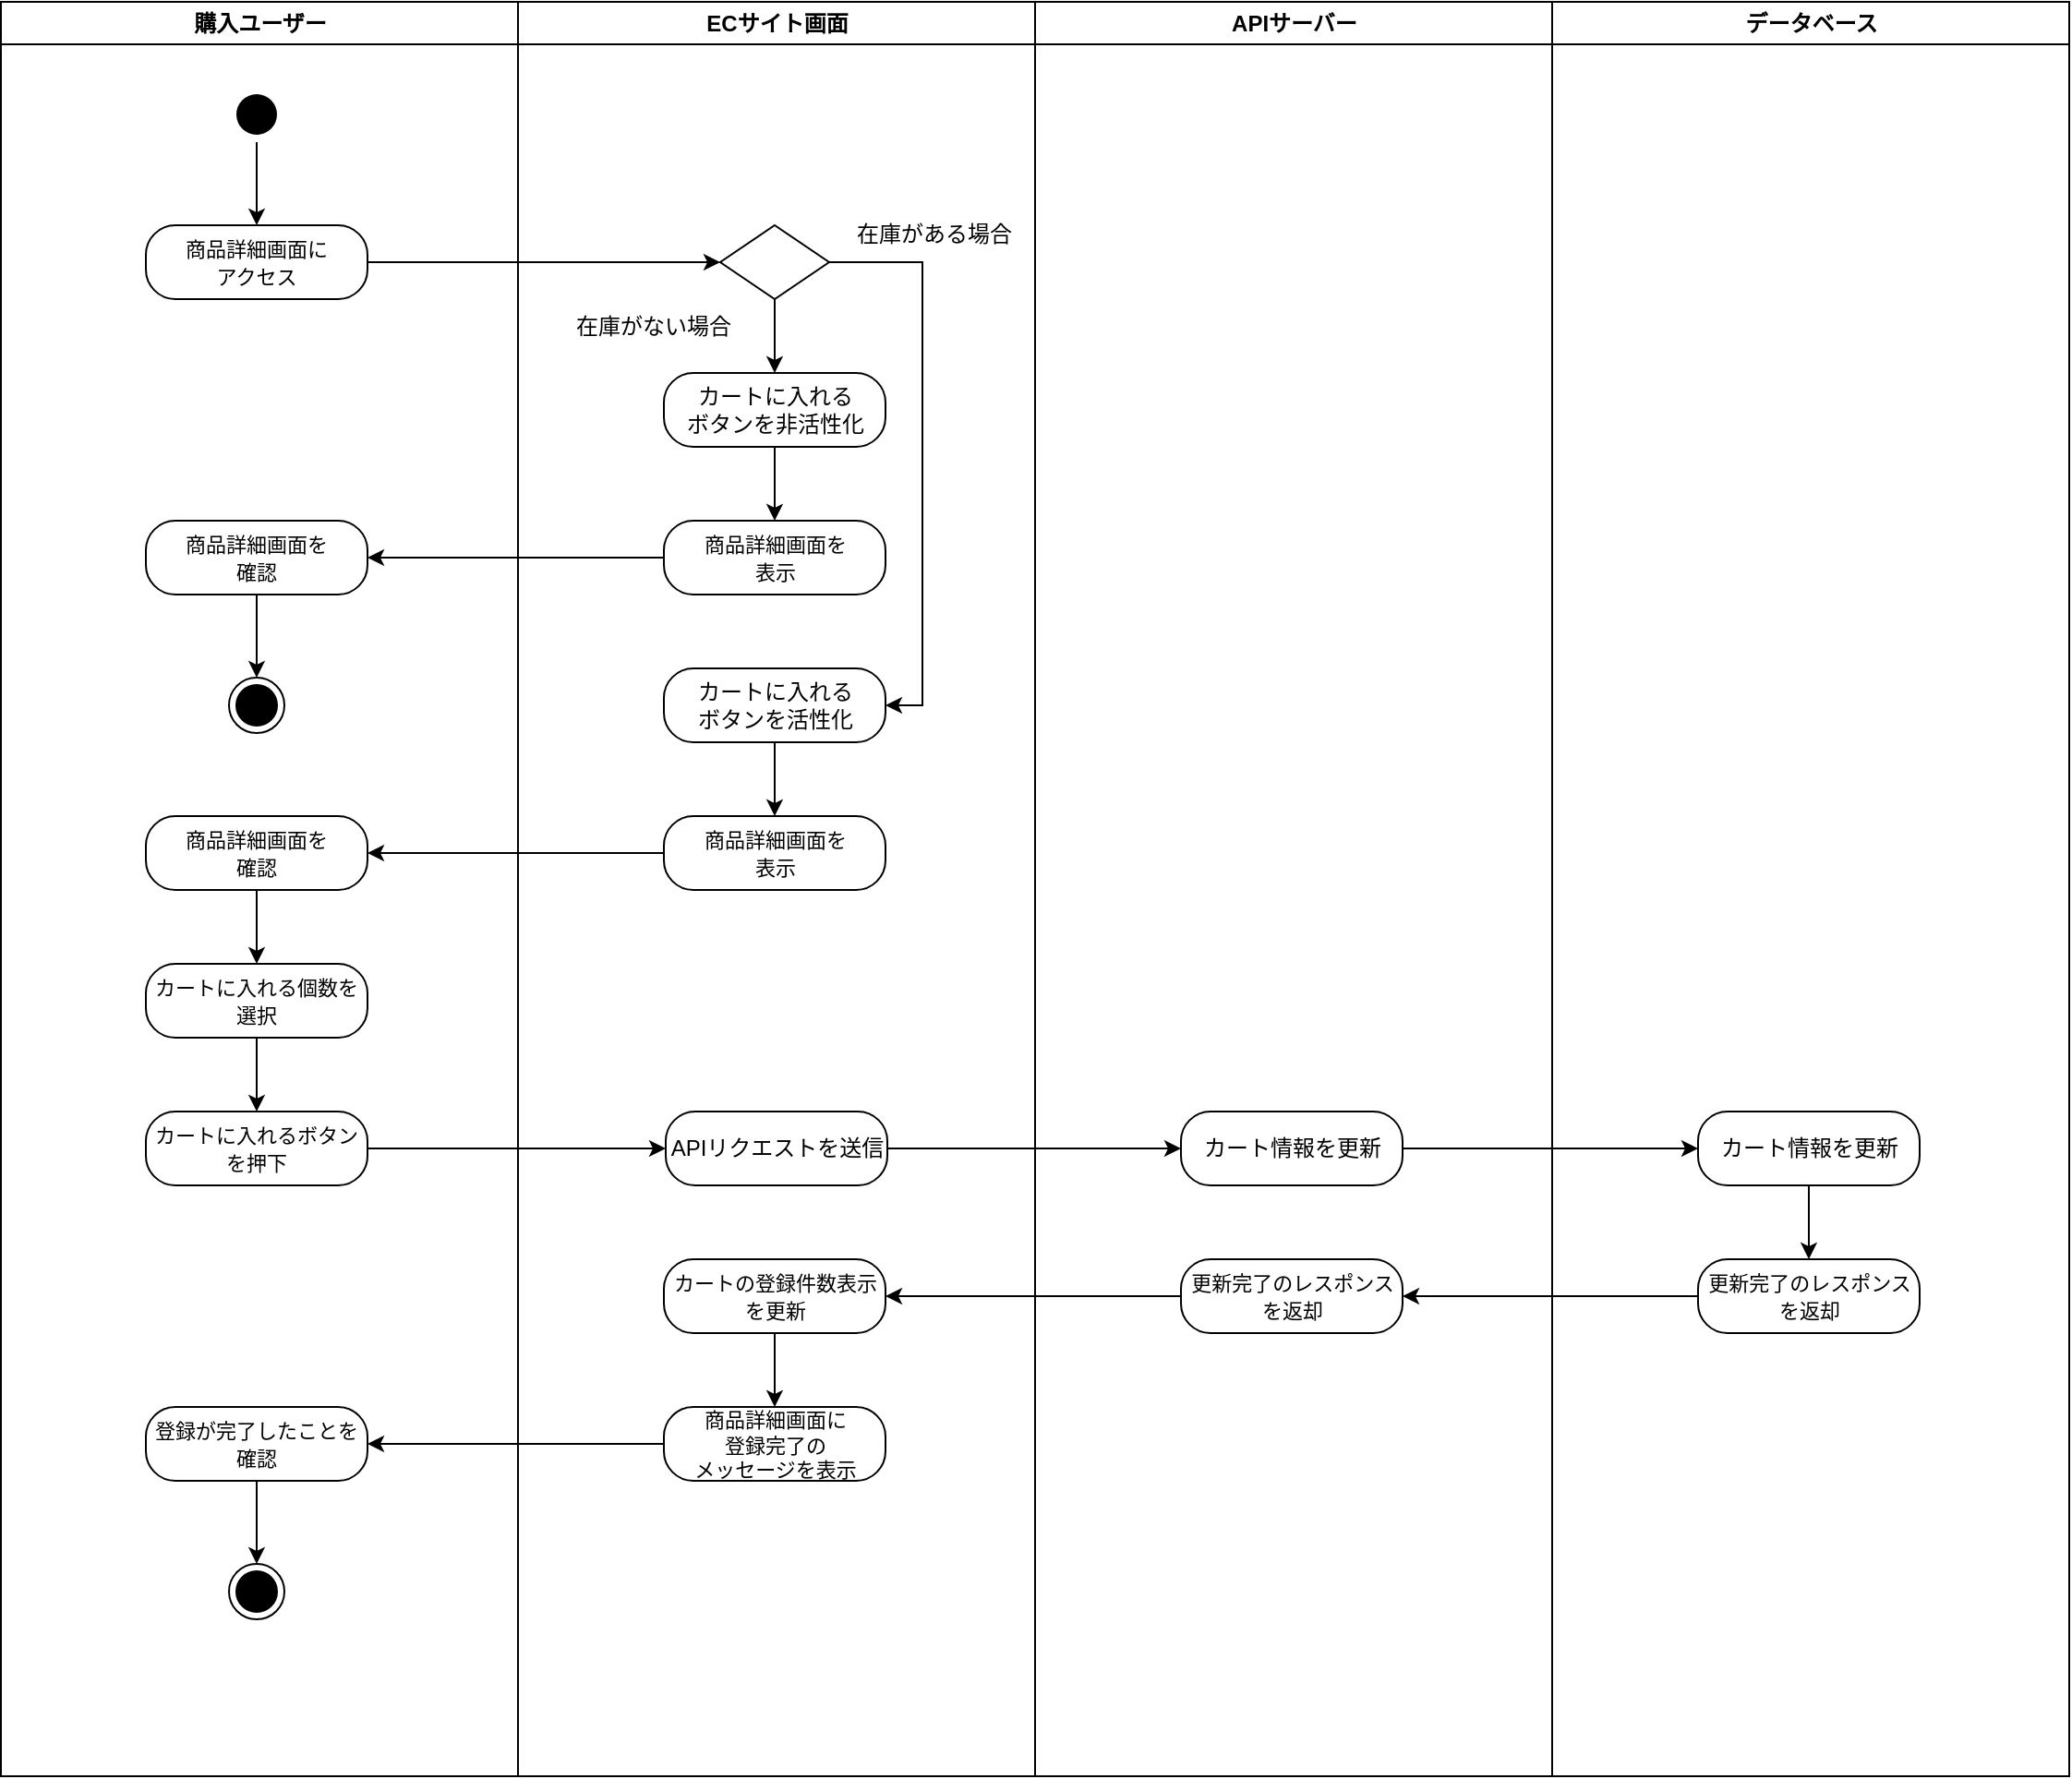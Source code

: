 <mxfile version="24.4.4" type="google">
  <diagram name="Page-1" id="e7e014a7-5840-1c2e-5031-d8a46d1fe8dd">
    <mxGraphModel grid="0" page="0" gridSize="10" guides="1" tooltips="1" connect="1" arrows="1" fold="1" pageScale="1" pageWidth="1169" pageHeight="826" background="none" math="0" shadow="0">
      <root>
        <mxCell id="0" />
        <mxCell id="1" parent="0" />
        <mxCell id="2" value="購入ユーザー" style="swimlane;whiteSpace=wrap;startSize=23;" vertex="1" parent="1">
          <mxGeometry x="161.5" y="39" width="280" height="961" as="geometry" />
        </mxCell>
        <mxCell id="KcW6IALJ6MYgWLLUSF9g-22" style="edgeStyle=orthogonalEdgeStyle;rounded=0;orthogonalLoop=1;jettySize=auto;html=1;entryX=0.5;entryY=0;entryDx=0;entryDy=0;" edge="1" parent="2" source="5" target="KcW6IALJ6MYgWLLUSF9g-21">
          <mxGeometry relative="1" as="geometry" />
        </mxCell>
        <mxCell id="5" value="" style="ellipse;shape=startState;fillColor=#000000;strokeColor=none;" vertex="1" parent="2">
          <mxGeometry x="123.5" y="46" width="30" height="30" as="geometry" />
        </mxCell>
        <mxCell id="KcW6IALJ6MYgWLLUSF9g-21" value="&lt;span style=&quot;font-size: 11px;&quot;&gt;商品詳細画面に&lt;/span&gt;&lt;div&gt;&lt;span style=&quot;font-size: 11px;&quot;&gt;アクセス&lt;/span&gt;&lt;/div&gt;" style="rounded=1;whiteSpace=wrap;html=1;arcSize=40;" vertex="1" parent="2">
          <mxGeometry x="78.5" y="121" width="120" height="40" as="geometry" />
        </mxCell>
        <mxCell id="KcW6IALJ6MYgWLLUSF9g-26" value="&lt;span style=&quot;font-size: 11px;&quot;&gt;カートに入れるボタンを押下&lt;/span&gt;" style="rounded=1;whiteSpace=wrap;html=1;arcSize=40;" vertex="1" parent="2">
          <mxGeometry x="78.5" y="601" width="120" height="40" as="geometry" />
        </mxCell>
        <mxCell id="KcW6IALJ6MYgWLLUSF9g-91" style="edgeStyle=orthogonalEdgeStyle;rounded=0;orthogonalLoop=1;jettySize=auto;html=1;entryX=0.5;entryY=0;entryDx=0;entryDy=0;" edge="1" parent="2" source="KcW6IALJ6MYgWLLUSF9g-55" target="KcW6IALJ6MYgWLLUSF9g-90">
          <mxGeometry relative="1" as="geometry" />
        </mxCell>
        <mxCell id="KcW6IALJ6MYgWLLUSF9g-55" value="&lt;span style=&quot;font-size: 11px;&quot;&gt;商品詳細画面を&lt;/span&gt;&lt;div&gt;&lt;span style=&quot;font-size: 11px;&quot;&gt;確認&lt;/span&gt;&lt;/div&gt;" style="rounded=1;whiteSpace=wrap;html=1;arcSize=40;" vertex="1" parent="2">
          <mxGeometry x="78.5" y="441" width="120" height="40" as="geometry" />
        </mxCell>
        <mxCell id="KcW6IALJ6MYgWLLUSF9g-59" style="edgeStyle=orthogonalEdgeStyle;rounded=0;orthogonalLoop=1;jettySize=auto;html=1;entryX=0.5;entryY=0;entryDx=0;entryDy=0;" edge="1" parent="2" source="KcW6IALJ6MYgWLLUSF9g-56" target="KcW6IALJ6MYgWLLUSF9g-58">
          <mxGeometry relative="1" as="geometry" />
        </mxCell>
        <mxCell id="KcW6IALJ6MYgWLLUSF9g-56" value="&lt;span style=&quot;font-size: 11px;&quot;&gt;商品詳細画面を&lt;/span&gt;&lt;div&gt;&lt;span style=&quot;font-size: 11px;&quot;&gt;確認&lt;/span&gt;&lt;/div&gt;" style="rounded=1;whiteSpace=wrap;html=1;arcSize=40;" vertex="1" parent="2">
          <mxGeometry x="78.5" y="281" width="120" height="40" as="geometry" />
        </mxCell>
        <mxCell id="KcW6IALJ6MYgWLLUSF9g-58" value="" style="ellipse;html=1;shape=endState;fillColor=#000000;strokeColor=default;" vertex="1" parent="2">
          <mxGeometry x="123.5" y="366" width="30" height="30" as="geometry" />
        </mxCell>
        <mxCell id="KcW6IALJ6MYgWLLUSF9g-88" style="edgeStyle=orthogonalEdgeStyle;rounded=0;orthogonalLoop=1;jettySize=auto;html=1;entryX=0.5;entryY=0;entryDx=0;entryDy=0;" edge="1" parent="2" source="KcW6IALJ6MYgWLLUSF9g-81" target="KcW6IALJ6MYgWLLUSF9g-87">
          <mxGeometry relative="1" as="geometry" />
        </mxCell>
        <mxCell id="KcW6IALJ6MYgWLLUSF9g-81" value="&lt;span style=&quot;font-size: 11px;&quot;&gt;登録が完了したことを&lt;/span&gt;&lt;div&gt;&lt;span style=&quot;font-size: 11px;&quot;&gt;確認&lt;/span&gt;&lt;/div&gt;" style="rounded=1;whiteSpace=wrap;html=1;arcSize=40;" vertex="1" parent="2">
          <mxGeometry x="78.5" y="761" width="120" height="40" as="geometry" />
        </mxCell>
        <mxCell id="KcW6IALJ6MYgWLLUSF9g-87" value="" style="ellipse;html=1;shape=endState;fillColor=#000000;strokeColor=default;" vertex="1" parent="2">
          <mxGeometry x="123.5" y="846" width="30" height="30" as="geometry" />
        </mxCell>
        <mxCell id="KcW6IALJ6MYgWLLUSF9g-92" style="edgeStyle=orthogonalEdgeStyle;rounded=0;orthogonalLoop=1;jettySize=auto;html=1;entryX=0.5;entryY=0;entryDx=0;entryDy=0;" edge="1" parent="2" source="KcW6IALJ6MYgWLLUSF9g-90" target="KcW6IALJ6MYgWLLUSF9g-26">
          <mxGeometry relative="1" as="geometry" />
        </mxCell>
        <mxCell id="KcW6IALJ6MYgWLLUSF9g-90" value="&lt;span style=&quot;font-size: 11px;&quot;&gt;カートに入れる個数を選択&lt;/span&gt;" style="rounded=1;whiteSpace=wrap;html=1;arcSize=40;" vertex="1" parent="2">
          <mxGeometry x="78.5" y="521" width="120" height="40" as="geometry" />
        </mxCell>
        <mxCell id="3" value="ECサイト画面" style="swimlane;whiteSpace=wrap;startSize=23;" vertex="1" parent="1">
          <mxGeometry x="441.5" y="39" width="280" height="961" as="geometry" />
        </mxCell>
        <mxCell id="JWLb-32_a0x0ovrGCaO_-7" value="APIリクエストを送信" style="rounded=1;whiteSpace=wrap;html=1;arcSize=40;" vertex="1" parent="3">
          <mxGeometry x="80" y="601" width="120" height="40" as="geometry" />
        </mxCell>
        <mxCell id="KcW6IALJ6MYgWLLUSF9g-79" style="edgeStyle=orthogonalEdgeStyle;rounded=0;orthogonalLoop=1;jettySize=auto;html=1;entryX=0.5;entryY=0;entryDx=0;entryDy=0;" edge="1" parent="3" source="JWLb-32_a0x0ovrGCaO_-18" target="KcW6IALJ6MYgWLLUSF9g-77">
          <mxGeometry relative="1" as="geometry" />
        </mxCell>
        <mxCell id="JWLb-32_a0x0ovrGCaO_-18" value="&lt;font style=&quot;font-size: 11px;&quot;&gt;カートの登録件数表示を更新&lt;/font&gt;" style="rounded=1;whiteSpace=wrap;html=1;arcSize=40;" vertex="1" parent="3">
          <mxGeometry x="79" y="681" width="120" height="40" as="geometry" />
        </mxCell>
        <mxCell id="KcW6IALJ6MYgWLLUSF9g-50" style="edgeStyle=orthogonalEdgeStyle;rounded=0;orthogonalLoop=1;jettySize=auto;html=1;entryX=0.5;entryY=0;entryDx=0;entryDy=0;" edge="1" parent="3" source="KcW6IALJ6MYgWLLUSF9g-31" target="KcW6IALJ6MYgWLLUSF9g-33">
          <mxGeometry relative="1" as="geometry" />
        </mxCell>
        <mxCell id="KcW6IALJ6MYgWLLUSF9g-51" style="edgeStyle=orthogonalEdgeStyle;rounded=0;orthogonalLoop=1;jettySize=auto;html=1;entryX=1;entryY=0.5;entryDx=0;entryDy=0;" edge="1" parent="3" source="KcW6IALJ6MYgWLLUSF9g-31" target="KcW6IALJ6MYgWLLUSF9g-49">
          <mxGeometry relative="1" as="geometry">
            <Array as="points">
              <mxPoint x="219" y="141" />
              <mxPoint x="219" y="381" />
            </Array>
          </mxGeometry>
        </mxCell>
        <mxCell id="KcW6IALJ6MYgWLLUSF9g-31" value="" style="rhombus;whiteSpace=wrap;html=1;" vertex="1" parent="3">
          <mxGeometry x="109.5" y="121" width="59" height="40" as="geometry" />
        </mxCell>
        <mxCell id="KcW6IALJ6MYgWLLUSF9g-61" style="edgeStyle=orthogonalEdgeStyle;rounded=0;orthogonalLoop=1;jettySize=auto;html=1;entryX=0.5;entryY=0;entryDx=0;entryDy=0;" edge="1" parent="3" source="KcW6IALJ6MYgWLLUSF9g-33" target="KcW6IALJ6MYgWLLUSF9g-60">
          <mxGeometry relative="1" as="geometry" />
        </mxCell>
        <mxCell id="KcW6IALJ6MYgWLLUSF9g-33" value="カートに入れる&lt;div&gt;ボタンを非活性化&lt;/div&gt;" style="rounded=1;whiteSpace=wrap;html=1;arcSize=40;" vertex="1" parent="3">
          <mxGeometry x="79" y="201" width="120" height="40" as="geometry" />
        </mxCell>
        <mxCell id="KcW6IALJ6MYgWLLUSF9g-52" style="edgeStyle=orthogonalEdgeStyle;rounded=0;orthogonalLoop=1;jettySize=auto;html=1;entryX=0.5;entryY=0;entryDx=0;entryDy=0;" edge="1" parent="3" source="KcW6IALJ6MYgWLLUSF9g-49" target="KcW6IALJ6MYgWLLUSF9g-23">
          <mxGeometry relative="1" as="geometry" />
        </mxCell>
        <mxCell id="KcW6IALJ6MYgWLLUSF9g-49" value="カートに入れる&lt;div&gt;ボタンを活性化&lt;/div&gt;" style="rounded=1;whiteSpace=wrap;html=1;arcSize=40;" vertex="1" parent="3">
          <mxGeometry x="79" y="361" width="120" height="40" as="geometry" />
        </mxCell>
        <mxCell id="KcW6IALJ6MYgWLLUSF9g-23" value="&lt;span style=&quot;font-size: 11px;&quot;&gt;商品詳細画面を&lt;/span&gt;&lt;div&gt;&lt;span style=&quot;font-size: 11px;&quot;&gt;表示&lt;/span&gt;&lt;/div&gt;" style="rounded=1;whiteSpace=wrap;html=1;arcSize=40;" vertex="1" parent="3">
          <mxGeometry x="79" y="441" width="120" height="40" as="geometry" />
        </mxCell>
        <mxCell id="KcW6IALJ6MYgWLLUSF9g-60" value="&lt;span style=&quot;font-size: 11px;&quot;&gt;商品詳細画面を&lt;/span&gt;&lt;div&gt;&lt;span style=&quot;font-size: 11px;&quot;&gt;表示&lt;/span&gt;&lt;/div&gt;" style="rounded=1;whiteSpace=wrap;html=1;arcSize=40;" vertex="1" parent="3">
          <mxGeometry x="79" y="281" width="120" height="40" as="geometry" />
        </mxCell>
        <mxCell id="KcW6IALJ6MYgWLLUSF9g-65" value="在庫がある場合" style="text;html=1;align=center;verticalAlign=middle;whiteSpace=wrap;rounded=0;" vertex="1" parent="3">
          <mxGeometry x="170" y="111" width="110" height="30" as="geometry" />
        </mxCell>
        <mxCell id="KcW6IALJ6MYgWLLUSF9g-66" value="在庫がない場合" style="text;html=1;align=center;verticalAlign=middle;whiteSpace=wrap;rounded=0;" vertex="1" parent="3">
          <mxGeometry x="18.5" y="161" width="110" height="30" as="geometry" />
        </mxCell>
        <mxCell id="KcW6IALJ6MYgWLLUSF9g-77" value="&lt;font style=&quot;font-size: 11px;&quot;&gt;商品詳細画面に&lt;/font&gt;&lt;div style=&quot;font-size: 11px;&quot;&gt;登録完了の&lt;/div&gt;&lt;div style=&quot;font-size: 11px;&quot;&gt;メッセージを表示&lt;/div&gt;" style="rounded=1;whiteSpace=wrap;html=1;arcSize=40;" vertex="1" parent="3">
          <mxGeometry x="79" y="761" width="120" height="40" as="geometry" />
        </mxCell>
        <mxCell id="KcW6IALJ6MYgWLLUSF9g-5" value="APIサーバー" style="swimlane;whiteSpace=wrap;startSize=23;" vertex="1" parent="1">
          <mxGeometry x="721.5" y="39" width="280" height="961" as="geometry" />
        </mxCell>
        <mxCell id="KcW6IALJ6MYgWLLUSF9g-69" value="カート情報を更新" style="rounded=1;whiteSpace=wrap;html=1;arcSize=40;" vertex="1" parent="KcW6IALJ6MYgWLLUSF9g-5">
          <mxGeometry x="79" y="601" width="120" height="40" as="geometry" />
        </mxCell>
        <mxCell id="KcW6IALJ6MYgWLLUSF9g-75" value="&lt;span style=&quot;font-size: 11px;&quot;&gt;更新完了のレスポンス&lt;/span&gt;&lt;div&gt;&lt;span style=&quot;font-size: 11px;&quot;&gt;を返却&lt;/span&gt;&lt;/div&gt;" style="rounded=1;whiteSpace=wrap;html=1;arcSize=40;" vertex="1" parent="KcW6IALJ6MYgWLLUSF9g-5">
          <mxGeometry x="79" y="681" width="120" height="40" as="geometry" />
        </mxCell>
        <mxCell id="KcW6IALJ6MYgWLLUSF9g-20" value="データベース" style="swimlane;whiteSpace=wrap;startSize=23;" vertex="1" parent="1">
          <mxGeometry x="1001.5" y="39" width="280" height="961" as="geometry" />
        </mxCell>
        <mxCell id="KcW6IALJ6MYgWLLUSF9g-94" style="edgeStyle=orthogonalEdgeStyle;rounded=0;orthogonalLoop=1;jettySize=auto;html=1;entryX=0.5;entryY=0;entryDx=0;entryDy=0;" edge="1" parent="KcW6IALJ6MYgWLLUSF9g-20" source="KcW6IALJ6MYgWLLUSF9g-71" target="KcW6IALJ6MYgWLLUSF9g-93">
          <mxGeometry relative="1" as="geometry" />
        </mxCell>
        <mxCell id="KcW6IALJ6MYgWLLUSF9g-71" value="カート情報を更新" style="rounded=1;whiteSpace=wrap;html=1;arcSize=40;" vertex="1" parent="KcW6IALJ6MYgWLLUSF9g-20">
          <mxGeometry x="79" y="601" width="120" height="40" as="geometry" />
        </mxCell>
        <mxCell id="KcW6IALJ6MYgWLLUSF9g-93" value="&lt;span style=&quot;font-size: 11px;&quot;&gt;更新完了のレスポンス&lt;/span&gt;&lt;div&gt;&lt;span style=&quot;font-size: 11px;&quot;&gt;を返却&lt;/span&gt;&lt;/div&gt;" style="rounded=1;whiteSpace=wrap;html=1;arcSize=40;" vertex="1" parent="KcW6IALJ6MYgWLLUSF9g-20">
          <mxGeometry x="79" y="681" width="120" height="40" as="geometry" />
        </mxCell>
        <mxCell id="KcW6IALJ6MYgWLLUSF9g-62" style="edgeStyle=orthogonalEdgeStyle;rounded=0;orthogonalLoop=1;jettySize=auto;html=1;entryX=1;entryY=0.5;entryDx=0;entryDy=0;" edge="1" parent="1" source="KcW6IALJ6MYgWLLUSF9g-60" target="KcW6IALJ6MYgWLLUSF9g-56">
          <mxGeometry relative="1" as="geometry" />
        </mxCell>
        <mxCell id="KcW6IALJ6MYgWLLUSF9g-63" style="edgeStyle=orthogonalEdgeStyle;rounded=0;orthogonalLoop=1;jettySize=auto;html=1;entryX=1;entryY=0.5;entryDx=0;entryDy=0;" edge="1" parent="1" source="KcW6IALJ6MYgWLLUSF9g-23" target="KcW6IALJ6MYgWLLUSF9g-55">
          <mxGeometry relative="1" as="geometry" />
        </mxCell>
        <mxCell id="KcW6IALJ6MYgWLLUSF9g-68" style="edgeStyle=orthogonalEdgeStyle;rounded=0;orthogonalLoop=1;jettySize=auto;html=1;entryX=0;entryY=0.5;entryDx=0;entryDy=0;" edge="1" parent="1" source="KcW6IALJ6MYgWLLUSF9g-26" target="JWLb-32_a0x0ovrGCaO_-7">
          <mxGeometry relative="1" as="geometry" />
        </mxCell>
        <mxCell id="KcW6IALJ6MYgWLLUSF9g-72" style="edgeStyle=orthogonalEdgeStyle;rounded=0;orthogonalLoop=1;jettySize=auto;html=1;entryX=0;entryY=0.5;entryDx=0;entryDy=0;" edge="1" parent="1" source="JWLb-32_a0x0ovrGCaO_-7" target="KcW6IALJ6MYgWLLUSF9g-69">
          <mxGeometry relative="1" as="geometry" />
        </mxCell>
        <mxCell id="KcW6IALJ6MYgWLLUSF9g-73" style="edgeStyle=orthogonalEdgeStyle;rounded=0;orthogonalLoop=1;jettySize=auto;html=1;entryX=0;entryY=0.5;entryDx=0;entryDy=0;" edge="1" parent="1" source="KcW6IALJ6MYgWLLUSF9g-69" target="KcW6IALJ6MYgWLLUSF9g-71">
          <mxGeometry relative="1" as="geometry" />
        </mxCell>
        <mxCell id="KcW6IALJ6MYgWLLUSF9g-78" style="edgeStyle=orthogonalEdgeStyle;rounded=0;orthogonalLoop=1;jettySize=auto;html=1;entryX=1;entryY=0.5;entryDx=0;entryDy=0;" edge="1" parent="1" source="KcW6IALJ6MYgWLLUSF9g-75" target="JWLb-32_a0x0ovrGCaO_-18">
          <mxGeometry relative="1" as="geometry" />
        </mxCell>
        <mxCell id="KcW6IALJ6MYgWLLUSF9g-82" style="edgeStyle=orthogonalEdgeStyle;rounded=0;orthogonalLoop=1;jettySize=auto;html=1;entryX=1;entryY=0.5;entryDx=0;entryDy=0;" edge="1" parent="1" source="KcW6IALJ6MYgWLLUSF9g-77" target="KcW6IALJ6MYgWLLUSF9g-81">
          <mxGeometry relative="1" as="geometry" />
        </mxCell>
        <mxCell id="KcW6IALJ6MYgWLLUSF9g-89" style="edgeStyle=orthogonalEdgeStyle;rounded=0;orthogonalLoop=1;jettySize=auto;html=1;entryX=0;entryY=0.5;entryDx=0;entryDy=0;" edge="1" parent="1" source="KcW6IALJ6MYgWLLUSF9g-21" target="KcW6IALJ6MYgWLLUSF9g-31">
          <mxGeometry relative="1" as="geometry" />
        </mxCell>
        <mxCell id="KcW6IALJ6MYgWLLUSF9g-95" style="edgeStyle=orthogonalEdgeStyle;rounded=0;orthogonalLoop=1;jettySize=auto;html=1;entryX=1;entryY=0.5;entryDx=0;entryDy=0;" edge="1" parent="1" source="KcW6IALJ6MYgWLLUSF9g-93" target="KcW6IALJ6MYgWLLUSF9g-75">
          <mxGeometry relative="1" as="geometry" />
        </mxCell>
      </root>
    </mxGraphModel>
  </diagram>
</mxfile>
